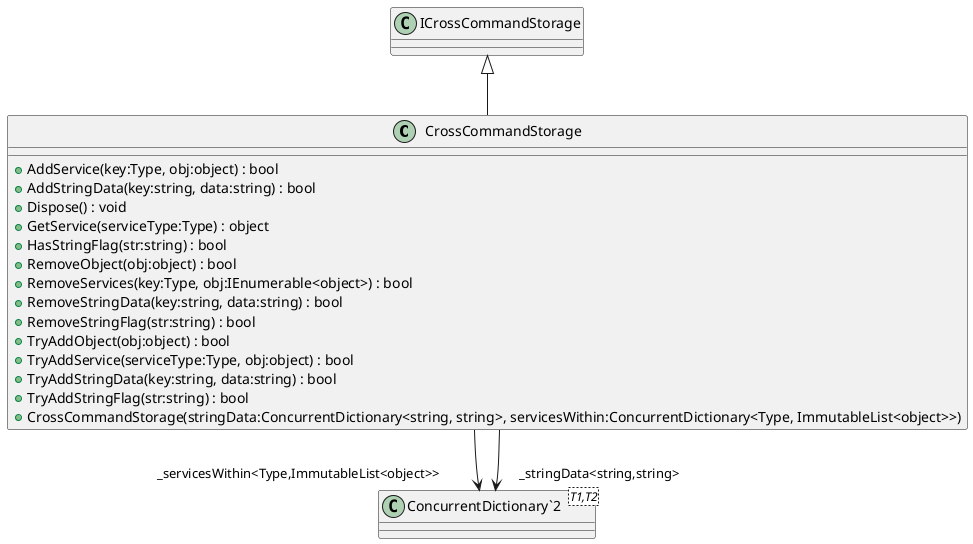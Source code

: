 @startuml
class CrossCommandStorage {
    + AddService(key:Type, obj:object) : bool
    + AddStringData(key:string, data:string) : bool
    + Dispose() : void
    + GetService(serviceType:Type) : object
    + HasStringFlag(str:string) : bool
    + RemoveObject(obj:object) : bool
    + RemoveServices(key:Type, obj:IEnumerable<object>) : bool
    + RemoveStringData(key:string, data:string) : bool
    + RemoveStringFlag(str:string) : bool
    + TryAddObject(obj:object) : bool
    + TryAddService(serviceType:Type, obj:object) : bool
    + TryAddStringData(key:string, data:string) : bool
    + TryAddStringFlag(str:string) : bool
    + CrossCommandStorage(stringData:ConcurrentDictionary<string, string>, servicesWithin:ConcurrentDictionary<Type, ImmutableList<object>>)
}
class "ConcurrentDictionary`2"<T1,T2> {
}
ICrossCommandStorage <|-- CrossCommandStorage
CrossCommandStorage --> "_servicesWithin<Type,ImmutableList<object>>" "ConcurrentDictionary`2"
CrossCommandStorage --> "_stringData<string,string>" "ConcurrentDictionary`2"
@enduml
